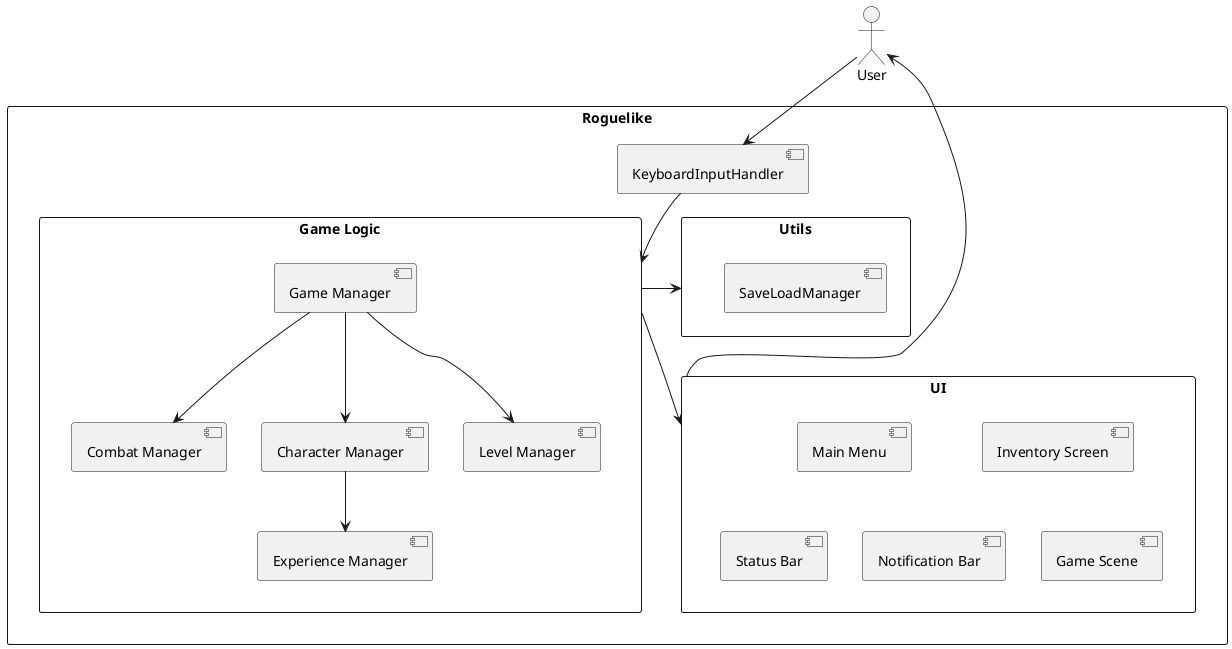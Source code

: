 @startuml
top to bottom direction

actor User

rectangle "Roguelike" {
    [KeyboardInputHandler]

    rectangle "Utils" {
        [SaveLoadManager]
    }
    rectangle "Game Logic" {
        [Game Manager]
        together {
            [Level Manager]
            [Character Manager]
            [Experience Manager]
            [Combat Manager]
        }
    }
    rectangle "UI" {
        [Main Menu]
        [Inventory Screen]
        together {
            [Game Scene]
            [Status Bar]
            [Notification Bar]
        }
    }
}

User -down-> [KeyboardInputHandler]
[KeyboardInputHandler] -down-> [Game Logic]
[Game Manager] -down-> [Level Manager]
[Game Manager] -down-> [Character Manager]
[Character Manager] -down-> [Experience Manager]
[Game Manager] -down-> [Combat Manager]
[Game Logic] -down-> [UI]
[Game Logic] -left-> [Utils]
UI -up-> User
@enduml
